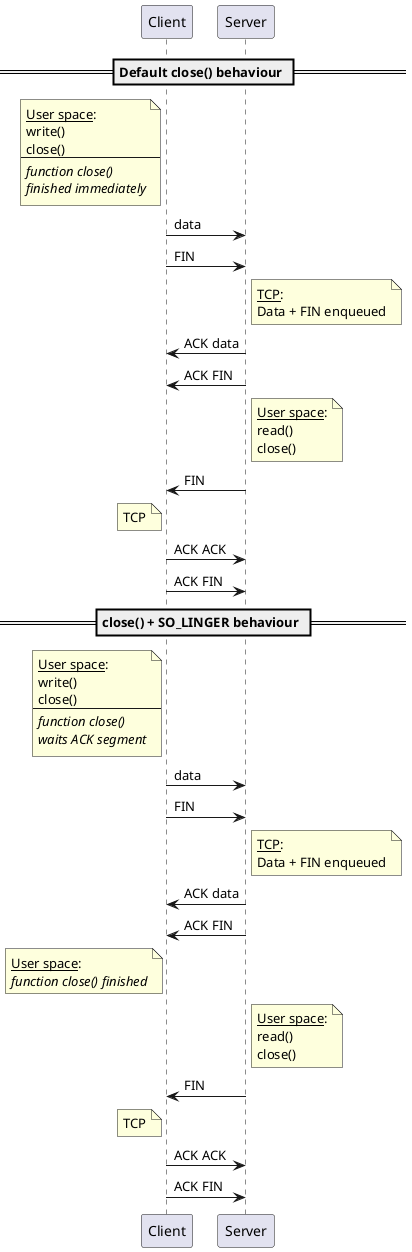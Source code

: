 @startuml

participant c as "Client"
participant s as "Server"

== Default close() behaviour ==

note left c: __User space__:\nwrite()\nclose()\n--\n//function close()//\n//finished immediately//
c->s: data
c->s: FIN
note right s: __TCP__:\nData + FIN enqueued
s->c: ACK data
s->c: ACK FIN
note right s: __User space__:\nread()\nclose()
s->c: FIN
note left c: TCP
c->s: ACK ACK
c->s: ACK FIN

== close() + SO_LINGER behaviour ==

note left c: __User space__:\nwrite()\nclose()\n--\n//function close()//\n//waits ACK segment//
c->s: data
c->s: FIN
note right s: __TCP__:\nData + FIN enqueued
s->c: ACK data
s->c: ACK FIN
note left c: __User space__:\n//function close() finished//
note right s: __User space__:\nread()\nclose()
s->c: FIN
note left c: TCP
c->s: ACK ACK
c->s: ACK FIN

@enduml